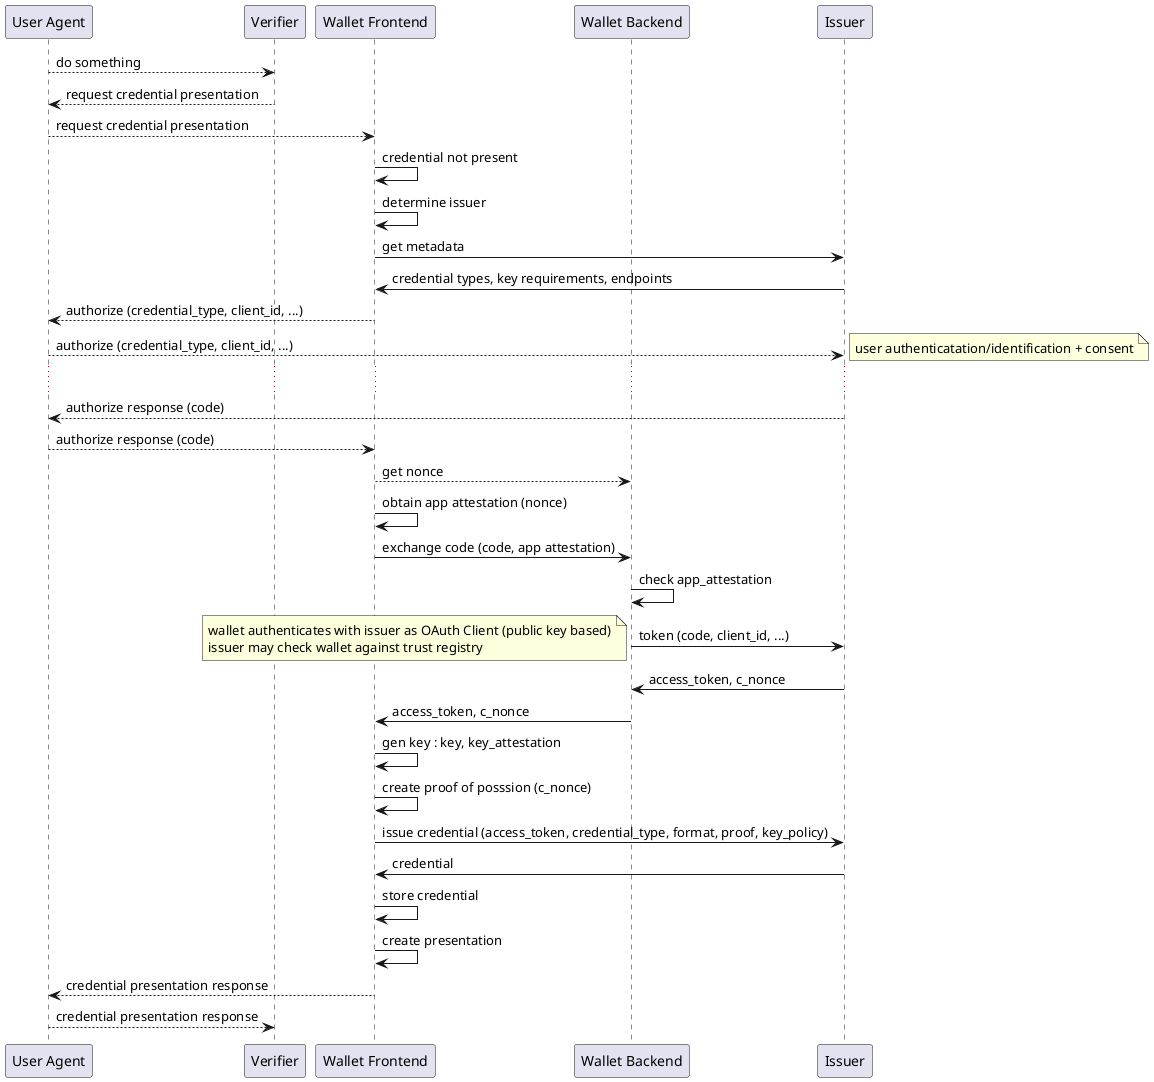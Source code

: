 @startuml
participant "User Agent" as u
participant Verifier as v
participant "Wallet Frontend" as w
participant "Wallet Backend" as b
participant Issuer as i

u --> v : do something
v --> u : request credential presentation
u --> w : request credential presentation
w -> w : credential not present
w -> w : determine issuer
w -> i: get metadata
i -> w: credential types, key requirements, endpoints
w --> u : authorize (credential_type, client_id, ...)
u --> i: authorize (credential_type, client_id, ...)
...
note right: user authenticatation/identification + consent
i --> u : authorize response (code)
u --> w: authorize response (code)
w --> b: get nonce
w -> w : obtain app attestation (nonce)
w -> b : exchange code (code, app attestation)
b -> b : check app_attestation
b -> i : token (code, client_id, ...)
note left: wallet authenticates with issuer as OAuth Client (public key based)\nissuer may check wallet against trust registry
i -> b : access_token, c_nonce
b -> w: access_token, c_nonce
w -> w : gen key : key, key_attestation
w -> w : create proof of posssion (c_nonce)
w -> i : issue credential (access_token, credential_type, format, proof, key_policy)
i -> w : credential
w -> w: store credential
w -> w: create presentation
w --> u: credential presentation response
u --> v: credential presentation response
@enduml